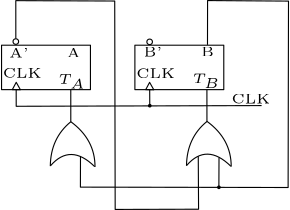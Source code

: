 <?xml version="1.0"?>
<!DOCTYPE ipe SYSTEM "ipe.dtd">
<ipe version="70218" creator="Ipe 7.2.28">
<info created="D:20241116123304" modified="D:20241116123857"/>
<ipestyle name="basic">
<symbol name="arrow/arc(spx)">
<path stroke="sym-stroke" fill="sym-stroke" pen="sym-pen">
0 0 m
-1 0.333 l
-1 -0.333 l
h
</path>
</symbol>
<symbol name="arrow/farc(spx)">
<path stroke="sym-stroke" fill="white" pen="sym-pen">
0 0 m
-1 0.333 l
-1 -0.333 l
h
</path>
</symbol>
<symbol name="arrow/ptarc(spx)">
<path stroke="sym-stroke" fill="sym-stroke" pen="sym-pen">
0 0 m
-1 0.333 l
-0.8 0 l
-1 -0.333 l
h
</path>
</symbol>
<symbol name="arrow/fptarc(spx)">
<path stroke="sym-stroke" fill="white" pen="sym-pen">
0 0 m
-1 0.333 l
-0.8 0 l
-1 -0.333 l
h
</path>
</symbol>
<symbol name="mark/circle(sx)" transformations="translations">
<path fill="sym-stroke">
0.6 0 0 0.6 0 0 e
0.4 0 0 0.4 0 0 e
</path>
</symbol>
<symbol name="mark/disk(sx)" transformations="translations">
<path fill="sym-stroke">
0.6 0 0 0.6 0 0 e
</path>
</symbol>
<symbol name="mark/fdisk(sfx)" transformations="translations">
<group>
<path fill="sym-fill">
0.5 0 0 0.5 0 0 e
</path>
<path fill="sym-stroke" fillrule="eofill">
0.6 0 0 0.6 0 0 e
0.4 0 0 0.4 0 0 e
</path>
</group>
</symbol>
<symbol name="mark/box(sx)" transformations="translations">
<path fill="sym-stroke" fillrule="eofill">
-0.6 -0.6 m
0.6 -0.6 l
0.6 0.6 l
-0.6 0.6 l
h
-0.4 -0.4 m
0.4 -0.4 l
0.4 0.4 l
-0.4 0.4 l
h
</path>
</symbol>
<symbol name="mark/square(sx)" transformations="translations">
<path fill="sym-stroke">
-0.6 -0.6 m
0.6 -0.6 l
0.6 0.6 l
-0.6 0.6 l
h
</path>
</symbol>
<symbol name="mark/fsquare(sfx)" transformations="translations">
<group>
<path fill="sym-fill">
-0.5 -0.5 m
0.5 -0.5 l
0.5 0.5 l
-0.5 0.5 l
h
</path>
<path fill="sym-stroke" fillrule="eofill">
-0.6 -0.6 m
0.6 -0.6 l
0.6 0.6 l
-0.6 0.6 l
h
-0.4 -0.4 m
0.4 -0.4 l
0.4 0.4 l
-0.4 0.4 l
h
</path>
</group>
</symbol>
<symbol name="mark/cross(sx)" transformations="translations">
<group>
<path fill="sym-stroke">
-0.43 -0.57 m
0.57 0.43 l
0.43 0.57 l
-0.57 -0.43 l
h
</path>
<path fill="sym-stroke">
-0.43 0.57 m
0.57 -0.43 l
0.43 -0.57 l
-0.57 0.43 l
h
</path>
</group>
</symbol>
<symbol name="arrow/fnormal(spx)">
<path stroke="sym-stroke" fill="white" pen="sym-pen">
0 0 m
-1 0.333 l
-1 -0.333 l
h
</path>
</symbol>
<symbol name="arrow/pointed(spx)">
<path stroke="sym-stroke" fill="sym-stroke" pen="sym-pen">
0 0 m
-1 0.333 l
-0.8 0 l
-1 -0.333 l
h
</path>
</symbol>
<symbol name="arrow/fpointed(spx)">
<path stroke="sym-stroke" fill="white" pen="sym-pen">
0 0 m
-1 0.333 l
-0.8 0 l
-1 -0.333 l
h
</path>
</symbol>
<symbol name="arrow/linear(spx)">
<path stroke="sym-stroke" pen="sym-pen">
-1 0.333 m
0 0 l
-1 -0.333 l
</path>
</symbol>
<symbol name="arrow/fdouble(spx)">
<path stroke="sym-stroke" fill="white" pen="sym-pen">
0 0 m
-1 0.333 l
-1 -0.333 l
h
-1 0 m
-2 0.333 l
-2 -0.333 l
h
</path>
</symbol>
<symbol name="arrow/double(spx)">
<path stroke="sym-stroke" fill="sym-stroke" pen="sym-pen">
0 0 m
-1 0.333 l
-1 -0.333 l
h
-1 0 m
-2 0.333 l
-2 -0.333 l
h
</path>
</symbol>
<symbol name="arrow/mid-normal(spx)">
<path stroke="sym-stroke" fill="sym-stroke" pen="sym-pen">
0.5 0 m
-0.5 0.333 l
-0.5 -0.333 l
h
</path>
</symbol>
<symbol name="arrow/mid-fnormal(spx)">
<path stroke="sym-stroke" fill="white" pen="sym-pen">
0.5 0 m
-0.5 0.333 l
-0.5 -0.333 l
h
</path>
</symbol>
<symbol name="arrow/mid-pointed(spx)">
<path stroke="sym-stroke" fill="sym-stroke" pen="sym-pen">
0.5 0 m
-0.5 0.333 l
-0.3 0 l
-0.5 -0.333 l
h
</path>
</symbol>
<symbol name="arrow/mid-fpointed(spx)">
<path stroke="sym-stroke" fill="white" pen="sym-pen">
0.5 0 m
-0.5 0.333 l
-0.3 0 l
-0.5 -0.333 l
h
</path>
</symbol>
<symbol name="arrow/mid-double(spx)">
<path stroke="sym-stroke" fill="sym-stroke" pen="sym-pen">
1 0 m
0 0.333 l
0 -0.333 l
h
0 0 m
-1 0.333 l
-1 -0.333 l
h
</path>
</symbol>
<symbol name="arrow/mid-fdouble(spx)">
<path stroke="sym-stroke" fill="white" pen="sym-pen">
1 0 m
0 0.333 l
0 -0.333 l
h
0 0 m
-1 0.333 l
-1 -0.333 l
h
</path>
</symbol>
<anglesize name="22.5 deg" value="22.5"/>
<anglesize name="30 deg" value="30"/>
<anglesize name="45 deg" value="45"/>
<anglesize name="60 deg" value="60"/>
<anglesize name="90 deg" value="90"/>
<arrowsize name="large" value="10"/>
<arrowsize name="small" value="5"/>
<arrowsize name="tiny" value="3"/>
<color name="blue" value="0 0 1"/>
<color name="brown" value="0.647 0.165 0.165"/>
<color name="darkblue" value="0 0 0.545"/>
<color name="darkcyan" value="0 0.545 0.545"/>
<color name="darkgray" value="0.663"/>
<color name="darkgreen" value="0 0.392 0"/>
<color name="darkmagenta" value="0.545 0 0.545"/>
<color name="darkorange" value="1 0.549 0"/>
<color name="darkred" value="0.545 0 0"/>
<color name="gold" value="1 0.843 0"/>
<color name="gray" value="0.745"/>
<color name="green" value="0 1 0"/>
<color name="lightblue" value="0.678 0.847 0.902"/>
<color name="lightcyan" value="0.878 1 1"/>
<color name="lightgray" value="0.827"/>
<color name="lightgreen" value="0.565 0.933 0.565"/>
<color name="lightyellow" value="1 1 0.878"/>
<color name="navy" value="0 0 0.502"/>
<color name="orange" value="1 0.647 0"/>
<color name="pink" value="1 0.753 0.796"/>
<color name="purple" value="0.627 0.125 0.941"/>
<color name="red" value="1 0 0"/>
<color name="seagreen" value="0.18 0.545 0.341"/>
<color name="turquoise" value="0.251 0.878 0.816"/>
<color name="violet" value="0.933 0.51 0.933"/>
<color name="yellow" value="1 1 0"/>
<dashstyle name="dash dot dotted" value="[4 2 1 2 1 2] 0"/>
<dashstyle name="dash dotted" value="[4 2 1 2] 0"/>
<dashstyle name="dashed" value="[4] 0"/>
<dashstyle name="dotted" value="[1 3] 0"/>
<gridsize name="10 pts (~3.5 mm)" value="10"/>
<gridsize name="14 pts (~5 mm)" value="14"/>
<gridsize name="16 pts (~6 mm)" value="16"/>
<gridsize name="20 pts (~7 mm)" value="20"/>
<gridsize name="28 pts (~10 mm)" value="28"/>
<gridsize name="32 pts (~12 mm)" value="32"/>
<gridsize name="4 pts" value="4"/>
<gridsize name="56 pts (~20 mm)" value="56"/>
<gridsize name="8 pts (~3 mm)" value="8"/>
<opacity name="10%" value="0.1"/>
<opacity name="30%" value="0.3"/>
<opacity name="50%" value="0.5"/>
<opacity name="75%" value="0.75"/>
<pen name="fat" value="1.2"/>
<pen name="heavier" value="0.8"/>
<pen name="ultrafat" value="2"/>
<symbolsize name="large" value="5"/>
<symbolsize name="small" value="2"/>
<symbolsize name="tiny" value="1.1"/>
<textsize name="Huge" value="\Huge"/>
<textsize name="LARGE" value="\LARGE"/>
<textsize name="Large" value="\Large"/>
<textsize name="footnote" value="\footnotesize"/>
<textsize name="huge" value="\huge"/>
<textsize name="large" value="\large"/>
<textsize name="script" value="\scriptsize"/>
<textsize name="small" value="\small"/>
<textsize name="tiny" value="\tiny"/>
<textstyle name="center" begin="\begin{center}" end="\end{center}"/>
<textstyle name="item" begin="\begin{itemize}\item{}" end="\end{itemize}"/>
<textstyle name="itemize" begin="\begin{itemize}" end="\end{itemize}"/>
<tiling name="falling" angle="-60" step="4" width="1"/>
<tiling name="rising" angle="30" step="4" width="1"/>
</ipestyle>
<page>
<layer name="alpha"/>
<view layers="alpha" active="alpha"/>
<path layer="alpha" matrix="0.012607 0.999921 -0.999921 0.012607 974.121 348.104" stroke="black">
272.03 671.988 m
280.395 664.921
271.934 656.075 c
</path>
<path matrix="0.012607 0.999921 -0.999921 0.012607 974.121 348.104" stroke="black">
271.903 672.05 m
281.97 672.06
287.965 664.881 c
</path>
<path matrix="0.012607 0.999921 -0.999921 0.012607 974.121 348.104" stroke="black">
271.798 655.957 m
281.706 656.025
288.039 664.946 c
</path>
<path stroke="black">
288 672 m
288 656 l
320 656 l
320 672 l
h
</path>
<path stroke="black">
336 672 m
336 656 l
368 656 l
368 672 l
h
</path>
<path stroke="black">
291.879 656.002 m
293.279 658.631 l
294.781 655.968 l
h
</path>
<path matrix="1 0 0 1 48.0194 -0.0108062" stroke="black">
291.879 656.002 m
293.279 658.631 l
294.781 655.968 l
h
</path>
<text matrix="1 0 0 1 -3.46003 0.399234" transformations="translations" pos="311.954 657.7" stroke="black" type="label" width="9.805" height="3.402" depth="1.69" valign="baseline" size="tiny">$T_A$</text>
<text matrix="1 0 0 1 44.8027 0.620743" transformations="translations" pos="311.954 657.7" stroke="black" type="label" width="10.042" height="3.402" depth="1.69" valign="baseline" size="tiny" style="math">T_B</text>
<use matrix="1 0 0 1 2.69746 0.0341451" name="mark/circle(sx)" pos="290.439 673.27" size="small" stroke="black"/>
<use matrix="1 0 0 1 50.8768 -0.0695177" name="mark/circle(sx)" pos="290.439 673.27" size="small" stroke="black"/>
<text matrix="1 0 0 1 -2.86819 -1.77555" transformations="translations" pos="291.309 662.081" stroke="black" type="label" width="13.969" height="3.386" depth="0" valign="baseline" size="tiny">CLK</text>
<text matrix="1 0 0 1 45.1627 -1.97487" transformations="translations" pos="291.309 662.081" stroke="black" type="label" width="13.969" height="3.386" depth="0" valign="baseline" size="tiny">CLK</text>
<path matrix="0.012607 0.999921 -0.999921 0.012607 1023.15 348.23" stroke="black">
272.03 671.988 m
280.395 664.921
271.934 656.075 c
</path>
<path matrix="0.012607 0.999921 -0.999921 0.012607 1023.15 348.23" stroke="black">
271.903 672.05 m
281.97 672.06
287.965 664.881 c
</path>
<path matrix="0.012607 0.999921 -0.999921 0.012607 1023.15 348.23" stroke="black">
271.798 655.957 m
281.706 656.025
288.039 664.946 c
</path>
<path stroke="black">
361.938 644.522 m
361.929 655.966 l
</path>
<path stroke="black">
312.926 644.389 m
312.92 656.001 l
</path>
<path stroke="black">
293.266 655.924 m
293.276 650.007 l
381.614 650.261 l
</path>
<path stroke="black">
341.331 655.927 m
341.357 650.159 l
</path>
<use name="mark/disk(sx)" pos="341.357 650.219" size="tiny" stroke="black"/>
<text matrix="1 0 0 1 -4.77389 -1.11021" transformations="translations" pos="375.519 652.085" stroke="black" type="label" width="13.969" height="3.386" depth="0" valign="baseline" size="tiny">CLK</text>
<text matrix="1 0 0 1 -2.18341 -5.21797" transformations="translations" pos="361.969 673.167" stroke="black" type="label" width="4.656" height="3.386" depth="0" valign="baseline" size="tiny">B</text>
<text matrix="1 0 0 1 -22.8335 -5.25542" transformations="translations" pos="361.969 673.167" stroke="black" type="label" width="6.663" height="3.459" depth="0" valign="baseline" size="tiny">B&apos;</text>
<text matrix="1 0 0 1 -50.5146 -5.58843" transformations="translations" pos="361.969 673.167" stroke="black" type="label" width="4.885" height="3.386" depth="0" valign="baseline" size="tiny">A</text>
<text matrix="1 0 0 1 -71.1647 -5.62588" transformations="translations" pos="361.969 673.167" stroke="black" type="label" width="6.891" height="3.459" depth="0" valign="baseline" size="tiny">A&apos;</text>
<path stroke="black">
293.136 674.352 m
293.128 688.039 l
328.739 687.901 l
328.906 612.873 l
358.925 612.95 l
358.817 632.024 l
</path>
<path stroke="black">
362.137 672.126 m
362.168 688.069 l
391.3 687.873 l
391.163 620.767 l
316.387 620.904 l
316.417 631.992 l
</path>
<path stroke="black">
366.286 631.589 m
366.236 620.837 l
</path>
<use name="mark/disk(sx)" pos="366.244 620.835" size="tiny" stroke="black"/>
</page>
</ipe>

